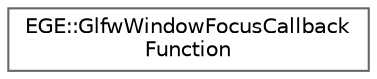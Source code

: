 digraph "Graphical Class Hierarchy"
{
 // LATEX_PDF_SIZE
  bgcolor="transparent";
  edge [fontname=Helvetica,fontsize=10,labelfontname=Helvetica,labelfontsize=10];
  node [fontname=Helvetica,fontsize=10,shape=box,height=0.2,width=0.4];
  rankdir="LR";
  Node0 [id="Node000000",label="EGE::GlfwWindowFocusCallback\lFunction",height=0.2,width=0.4,color="grey40", fillcolor="white", style="filled",URL="$classEGE_1_1GlfwWindowFocusCallbackFunction.html",tooltip="Represents a singleton callback function for GLFW window focus events."];
}
